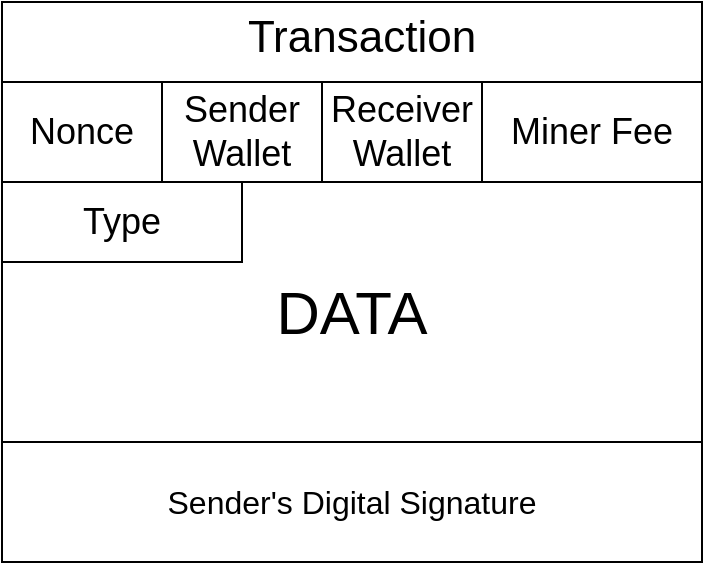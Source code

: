 <mxfile>
    <diagram id="r8jrAEpcWnGwujQfcr-e" name="Page-1">
        <mxGraphModel dx="868" dy="272" grid="1" gridSize="10" guides="1" tooltips="1" connect="1" arrows="1" fold="1" page="1" pageScale="1" pageWidth="850" pageHeight="1100" math="0" shadow="0">
            <root>
                <mxCell id="0"/>
                <mxCell id="1" parent="0"/>
                <mxCell id="-0z9shVKl5nUomZbdwEb-21" value="" style="rounded=0;whiteSpace=wrap;html=1;" parent="1" vertex="1">
                    <mxGeometry x="310" y="180" width="350" height="280" as="geometry"/>
                </mxCell>
                <mxCell id="-0z9shVKl5nUomZbdwEb-18" value="&lt;span&gt;&lt;font style=&quot;font-size: 16px&quot;&gt;Sender's Digital Signature&lt;/font&gt;&lt;/span&gt;" style="rounded=0;whiteSpace=wrap;html=1;" parent="1" vertex="1">
                    <mxGeometry x="310" y="400" width="350" height="60" as="geometry"/>
                </mxCell>
                <mxCell id="-0z9shVKl5nUomZbdwEb-19" value="&lt;font style=&quot;font-size: 30px&quot;&gt;DATA&lt;/font&gt;" style="rounded=0;whiteSpace=wrap;html=1;" parent="1" vertex="1">
                    <mxGeometry x="310" y="270" width="350" height="130" as="geometry"/>
                </mxCell>
                <mxCell id="-0z9shVKl5nUomZbdwEb-22" value="&lt;font style=&quot;font-size: 22px;&quot;&gt;Transaction&lt;/font&gt;" style="text;html=1;strokeColor=none;fillColor=none;align=center;verticalAlign=middle;whiteSpace=wrap;rounded=0;fontSize=22;" parent="1" vertex="1">
                    <mxGeometry x="415" y="183" width="150" height="30" as="geometry"/>
                </mxCell>
                <mxCell id="8-Gma42HzHuSdxEGjb_5-3" value="Nonce" style="rounded=0;whiteSpace=wrap;html=1;fontSize=18;" parent="1" vertex="1">
                    <mxGeometry x="310" y="220" width="80" height="50" as="geometry"/>
                </mxCell>
                <mxCell id="8-Gma42HzHuSdxEGjb_5-4" value="Sender&lt;br style=&quot;font-size: 18px;&quot;&gt;Wallet" style="rounded=0;whiteSpace=wrap;html=1;fontSize=18;" parent="1" vertex="1">
                    <mxGeometry x="390" y="220" width="80" height="50" as="geometry"/>
                </mxCell>
                <mxCell id="8-Gma42HzHuSdxEGjb_5-5" value="Receiver&lt;br style=&quot;font-size: 18px;&quot;&gt;Wallet" style="rounded=0;whiteSpace=wrap;html=1;fontSize=18;" parent="1" vertex="1">
                    <mxGeometry x="470" y="220" width="80" height="50" as="geometry"/>
                </mxCell>
                <mxCell id="2" value="Type" style="rounded=0;whiteSpace=wrap;html=1;fontSize=18;" parent="1" vertex="1">
                    <mxGeometry x="310" y="270" width="120" height="40" as="geometry"/>
                </mxCell>
                <mxCell id="4" value="Miner Fee" style="rounded=0;whiteSpace=wrap;html=1;fontSize=18;" parent="1" vertex="1">
                    <mxGeometry x="550" y="220" width="110" height="50" as="geometry"/>
                </mxCell>
            </root>
        </mxGraphModel>
    </diagram>
</mxfile>